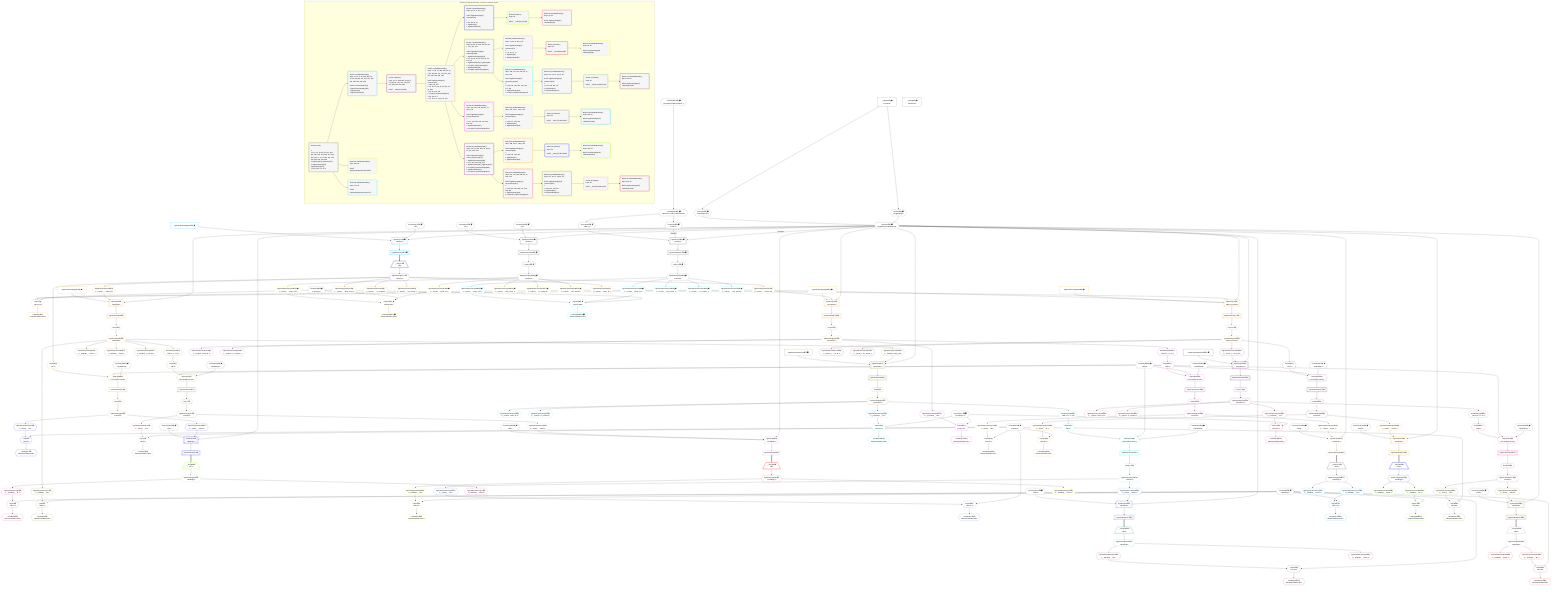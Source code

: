 %%{init: {'themeVariables': { 'fontSize': '12px'}}}%%
graph TD
    classDef path fill:#eee,stroke:#000,color:#000
    classDef plan fill:#fff,stroke-width:1px,color:#000
    classDef itemplan fill:#fff,stroke-width:2px,color:#000
    classDef unbatchedplan fill:#dff,stroke-width:1px,color:#000
    classDef sideeffectplan fill:#fcc,stroke-width:2px,color:#000
    classDef bucket fill:#f6f6f6,color:#000,stroke-width:2px,text-align:left


    %% plan dependencies
    Connection12{{"Connection[12∈0] ➊<br />ᐸ8ᐳ"}}:::plan
    Connection44{{"Connection[44∈0] ➊<br />ᐸ40ᐳ"}}:::plan
    Connection84{{"Connection[84∈0] ➊<br />ᐸ80ᐳ"}}:::plan
    Connection124{{"Connection[124∈0] ➊<br />ᐸ120ᐳ"}}:::plan
    Connection163{{"Connection[163∈0] ➊<br />ᐸ159ᐳ"}}:::plan
    Connection199{{"Connection[199∈0] ➊<br />ᐸ195ᐳ"}}:::plan
    Connection238{{"Connection[238∈0] ➊<br />ᐸ234ᐳ"}}:::plan
    PgSelect251[["PgSelect[251∈0] ➊<br />ᐸhousesᐳ"]]:::plan
    Object11{{"Object[11∈0] ➊<br />ᐸ{pgSettings,withPgClient}ᐳ"}}:::plan
    Constant319{{"Constant[319∈0] ➊<br />ᐸ2ᐳ"}}:::plan
    Constant320{{"Constant[320∈0] ➊<br />ᐸ3ᐳ"}}:::plan
    Object11 & Constant319 & Constant320 --> PgSelect251
    PgSelect270[["PgSelect[270∈0] ➊<br />ᐸhousesᐳ"]]:::plan
    Access266{{"Access[266∈0] ➊<br />ᐸ265.1ᐳ"}}:::plan
    Access268{{"Access[268∈0] ➊<br />ᐸ265.2ᐳ"}}:::plan
    Object11 -->|rejectNull| PgSelect270
    Access266 -->|rejectNull| PgSelect270
    Access268 --> PgSelect270
    Access9{{"Access[9∈0] ➊<br />ᐸ2.pgSettingsᐳ"}}:::plan
    Access10{{"Access[10∈0] ➊<br />ᐸ2.withPgClientᐳ"}}:::plan
    Access9 & Access10 --> Object11
    __Value2["__Value[2∈0] ➊<br />ᐸcontextᐳ"]:::plan
    __Value2 --> Access9
    __Value2 --> Access10
    First253{{"First[253∈0] ➊"}}:::plan
    PgSelectRows254[["PgSelectRows[254∈0] ➊"]]:::plan
    PgSelectRows254 --> First253
    PgSelect251 --> PgSelectRows254
    PgSelectSingle255{{"PgSelectSingle[255∈0] ➊<br />ᐸhousesᐳ"}}:::plan
    First253 --> PgSelectSingle255
    Lambda265{{"Lambda[265∈0] ➊<br />ᐸspecifier_House_base64JSONᐳ"}}:::plan
    Constant321{{"Constant[321∈0] ➊<br />ᐸ'WyJob3VzZXMiLDIsM10='ᐳ"}}:::plan
    Constant321 --> Lambda265
    Lambda265 --> Access266
    Lambda265 --> Access268
    First272{{"First[272∈0] ➊"}}:::plan
    PgSelectRows273[["PgSelectRows[273∈0] ➊"]]:::plan
    PgSelectRows273 --> First272
    PgSelect270 --> PgSelectRows273
    PgSelectSingle274{{"PgSelectSingle[274∈0] ➊<br />ᐸhousesᐳ"}}:::plan
    First272 --> PgSelectSingle274
    __Value4["__Value[4∈0] ➊<br />ᐸrootValueᐳ"]:::plan
    Constant18{{"Constant[18∈0] ➊<br />ᐸ'houses'ᐳ"}}:::plan
    Constant34{{"Constant[34∈0] ➊<br />ᐸ'streets'ᐳ"}}:::plan
    Constant50{{"Constant[50∈0] ➊<br />ᐸ'buildings'ᐳ"}}:::plan
    Constant101{{"Constant[101∈0] ➊<br />ᐸ'properties'ᐳ"}}:::plan
    Constant284{{"Constant[284∈0] ➊<br />ᐸ[HIDDEN]ᐳ"}}:::plan
    Constant285{{"Constant[285∈0] ➊<br />ᐸfalseᐳ"}}:::plan
    Constant290{{"Constant[290∈0] ➊<br />ᐸ[HIDDEN]ᐳ"}}:::plan
    Constant296{{"Constant[296∈0] ➊<br />ᐸ[HIDDEN]ᐳ"}}:::plan
    Constant302{{"Constant[302∈0] ➊<br />ᐸ[HIDDEN]ᐳ"}}:::plan
    Constant308{{"Constant[308∈0] ➊<br />ᐸ[HIDDEN]ᐳ"}}:::plan
    Constant314{{"Constant[314∈0] ➊<br />ᐸ[HIDDEN]ᐳ"}}:::plan
    PgSelect14[["PgSelect[14∈1] ➊<br />ᐸhousesᐳ"]]:::plan
    PgSelectInlineApply283["PgSelectInlineApply[283∈1] ➊"]:::plan
    Object11 & Connection12 & PgSelectInlineApply283 --> PgSelect14
    PgSelectRows15[["PgSelectRows[15∈1] ➊"]]:::plan
    PgSelect14 --> PgSelectRows15
    __Item16[/"__Item[16∈2]<br />ᐸ15ᐳ"\]:::itemplan
    PgSelectRows15 ==> __Item16
    PgSelectSingle17{{"PgSelectSingle[17∈2]<br />ᐸhousesᐳ"}}:::plan
    __Item16 --> PgSelectSingle17
    PgSelect174[["PgSelect[174∈3]<br />ᐸstreet_propertyᐳ"]]:::plan
    PgClassExpression19{{"PgClassExpression[19∈3]<br />ᐸ__houses__.”street_id”ᐳ"}}:::plan
    PgClassExpression20{{"PgClassExpression[20∈3]<br />ᐸ__houses__...operty_id”ᐳ"}}:::plan
    PgSelectInlineApply289["PgSelectInlineApply[289∈3] ➊"]:::plan
    Object11 & PgClassExpression19 & PgClassExpression20 & PgSelectInlineApply289 --> PgSelect174
    List21{{"List[21∈3]<br />ᐸ18,19,20ᐳ"}}:::plan
    Constant18 & PgClassExpression19 & PgClassExpression20 --> List21
    PgSelect55[["PgSelect[55∈3]<br />ᐸbuildingsᐳ"]]:::plan
    PgClassExpression26{{"PgClassExpression[26∈3]<br />ᐸ__houses__...ilding_id”ᐳ"}}:::plan
    PgSelectInlineApply307["PgSelectInlineApply[307∈3] ➊"]:::plan
    Object11 & PgClassExpression26 & PgSelectInlineApply307 --> PgSelect55
    PgSelect135[["PgSelect[135∈3]<br />ᐸpropertiesᐳ"]]:::plan
    PgSelectInlineApply301["PgSelectInlineApply[301∈3] ➊"]:::plan
    Object11 & PgClassExpression20 & PgSelectInlineApply301 --> PgSelect135
    Object288{{"Object[288∈3]<br />ᐸ{m,hasMore,items}ᐳ"}}:::plan
    List287{{"List[287∈3]<br />ᐸ17ᐳ"}}:::plan
    Constant284 & Constant285 & List287 --> Object288
    PgSelectSingle17 --> PgClassExpression19
    PgSelectSingle17 --> PgClassExpression20
    Lambda22{{"Lambda[22∈3]<br />ᐸbase64JSONEncodeᐳ"}}:::plan
    List21 --> Lambda22
    PgClassExpression23{{"PgClassExpression[23∈3]<br />ᐸ__houses__...ding_name”ᐳ"}}:::plan
    PgSelectSingle17 --> PgClassExpression23
    PgClassExpression24{{"PgClassExpression[24∈3]<br />ᐸ__houses__...or_number”ᐳ"}}:::plan
    PgSelectSingle17 --> PgClassExpression24
    PgClassExpression25{{"PgClassExpression[25∈3]<br />ᐸ__houses__...reet_name”ᐳ"}}:::plan
    PgSelectSingle17 --> PgClassExpression25
    PgSelectSingle17 --> PgClassExpression26
    First31{{"First[31∈3]"}}:::plan
    PgSelectRows32[["PgSelectRows[32∈3]"]]:::plan
    PgSelectRows32 --> First31
    Object288 --> PgSelectRows32
    PgSelectSingle33{{"PgSelectSingle[33∈3]<br />ᐸstreetsᐳ"}}:::plan
    First31 --> PgSelectSingle33
    First57{{"First[57∈3]"}}:::plan
    PgSelectRows58[["PgSelectRows[58∈3]"]]:::plan
    PgSelectRows58 --> First57
    PgSelect55 --> PgSelectRows58
    PgSelectSingle59{{"PgSelectSingle[59∈3]<br />ᐸbuildingsᐳ"}}:::plan
    First57 --> PgSelectSingle59
    First137{{"First[137∈3]"}}:::plan
    PgSelectRows138[["PgSelectRows[138∈3]"]]:::plan
    PgSelectRows138 --> First137
    PgSelect135 --> PgSelectRows138
    PgSelectSingle139{{"PgSelectSingle[139∈3]<br />ᐸpropertiesᐳ"}}:::plan
    First137 --> PgSelectSingle139
    First176{{"First[176∈3]"}}:::plan
    PgSelectRows177[["PgSelectRows[177∈3]"]]:::plan
    PgSelectRows177 --> First176
    PgSelect174 --> PgSelectRows177
    PgSelectSingle178{{"PgSelectSingle[178∈3]<br />ᐸstreet_propertyᐳ"}}:::plan
    First176 --> PgSelectSingle178
    PgSelectSingle17 --> List287
    PgSelect46[["PgSelect[46∈4]<br />ᐸbuildingsᐳ"]]:::plan
    PgClassExpression38{{"PgClassExpression[38∈4]<br />ᐸ__streets__.”name”ᐳ"}}:::plan
    Object11 & PgClassExpression38 & Connection44 --> PgSelect46
    List36{{"List[36∈4]<br />ᐸ34,35ᐳ"}}:::plan
    PgClassExpression35{{"PgClassExpression[35∈4]<br />ᐸ__streets__.”id”ᐳ"}}:::plan
    Constant34 & PgClassExpression35 --> List36
    PgSelectSingle33 --> PgClassExpression35
    Lambda37{{"Lambda[37∈4]<br />ᐸbase64JSONEncodeᐳ"}}:::plan
    List36 --> Lambda37
    PgSelectSingle33 --> PgClassExpression38
    PgSelectRows47[["PgSelectRows[47∈4]"]]:::plan
    PgSelect46 --> PgSelectRows47
    __Item48[/"__Item[48∈5]<br />ᐸ47ᐳ"\]:::itemplan
    PgSelectRows47 ==> __Item48
    PgSelectSingle49{{"PgSelectSingle[49∈5]<br />ᐸbuildingsᐳ"}}:::plan
    __Item48 --> PgSelectSingle49
    List52{{"List[52∈6]<br />ᐸ50,51ᐳ"}}:::plan
    PgClassExpression51{{"PgClassExpression[51∈6]<br />ᐸ__buildings__.”id”ᐳ"}}:::plan
    Constant50 & PgClassExpression51 --> List52
    PgSelectSingle49 --> PgClassExpression51
    Lambda53{{"Lambda[53∈6]<br />ᐸbase64JSONEncodeᐳ"}}:::plan
    List52 --> Lambda53
    PgClassExpression54{{"PgClassExpression[54∈6]<br />ᐸ__buildings__.”name”ᐳ"}}:::plan
    PgSelectSingle49 --> PgClassExpression54
    PgSelect96[["PgSelect[96∈7]<br />ᐸpropertiesᐳ"]]:::plan
    PgClassExpression95{{"PgClassExpression[95∈7]<br />ᐸ__building...operty_id”ᐳ"}}:::plan
    PgSelectInlineApply313["PgSelectInlineApply[313∈7] ➊"]:::plan
    Object11 & PgClassExpression95 & PgSelectInlineApply313 --> PgSelect96
    Object312{{"Object[312∈7]<br />ᐸ{m,hasMore,items}ᐳ"}}:::plan
    List311{{"List[311∈7]<br />ᐸ310ᐳ"}}:::plan
    Constant308 & Constant285 & List311 --> Object312
    List62{{"List[62∈7]<br />ᐸ50,61ᐳ"}}:::plan
    PgClassExpression61{{"PgClassExpression[61∈7]<br />ᐸ__buildings__.”id”ᐳ"}}:::plan
    Constant50 & PgClassExpression61 --> List62
    PgSelectSingle59 --> PgClassExpression61
    Lambda63{{"Lambda[63∈7]<br />ᐸbase64JSONEncodeᐳ"}}:::plan
    List62 --> Lambda63
    PgClassExpression64{{"PgClassExpression[64∈7]<br />ᐸ__buildings__.”name”ᐳ"}}:::plan
    PgSelectSingle59 --> PgClassExpression64
    PgClassExpression65{{"PgClassExpression[65∈7]<br />ᐸ__buildings__.”floors”ᐳ"}}:::plan
    PgSelectSingle59 --> PgClassExpression65
    PgClassExpression66{{"PgClassExpression[66∈7]<br />ᐸ__building...s_primary”ᐳ"}}:::plan
    PgSelectSingle59 --> PgClassExpression66
    First71{{"First[71∈7]"}}:::plan
    PgSelectRows72[["PgSelectRows[72∈7]"]]:::plan
    PgSelectRows72 --> First71
    Object312 --> PgSelectRows72
    PgSelectSingle73{{"PgSelectSingle[73∈7]<br />ᐸstreetsᐳ"}}:::plan
    First71 --> PgSelectSingle73
    PgSelectSingle59 --> PgClassExpression95
    First98{{"First[98∈7]"}}:::plan
    PgSelectRows99[["PgSelectRows[99∈7]"]]:::plan
    PgSelectRows99 --> First98
    PgSelect96 --> PgSelectRows99
    PgSelectSingle100{{"PgSelectSingle[100∈7]<br />ᐸpropertiesᐳ"}}:::plan
    First98 --> PgSelectSingle100
    RemapKeys310{{"RemapKeys[310∈7]<br />ᐸ59:{”0”:1,”1”:2}ᐳ"}}:::plan
    PgSelectSingle59 --> RemapKeys310
    RemapKeys310 --> List311
    PgSelect86[["PgSelect[86∈8]<br />ᐸbuildingsᐳ"]]:::plan
    PgClassExpression78{{"PgClassExpression[78∈8]<br />ᐸ__streets__.”name”ᐳ"}}:::plan
    Object11 & PgClassExpression78 & Connection84 --> PgSelect86
    List76{{"List[76∈8]<br />ᐸ34,75ᐳ"}}:::plan
    PgClassExpression75{{"PgClassExpression[75∈8]<br />ᐸ__streets__.”id”ᐳ"}}:::plan
    Constant34 & PgClassExpression75 --> List76
    PgSelectSingle73 --> PgClassExpression75
    Lambda77{{"Lambda[77∈8]<br />ᐸbase64JSONEncodeᐳ"}}:::plan
    List76 --> Lambda77
    PgSelectSingle73 --> PgClassExpression78
    PgSelectRows87[["PgSelectRows[87∈8]"]]:::plan
    PgSelect86 --> PgSelectRows87
    __Item88[/"__Item[88∈9]<br />ᐸ87ᐳ"\]:::itemplan
    PgSelectRows87 ==> __Item88
    PgSelectSingle89{{"PgSelectSingle[89∈9]<br />ᐸbuildingsᐳ"}}:::plan
    __Item88 --> PgSelectSingle89
    List92{{"List[92∈10]<br />ᐸ50,91ᐳ"}}:::plan
    PgClassExpression91{{"PgClassExpression[91∈10]<br />ᐸ__buildings__.”id”ᐳ"}}:::plan
    Constant50 & PgClassExpression91 --> List92
    PgSelectSingle89 --> PgClassExpression91
    Lambda93{{"Lambda[93∈10]<br />ᐸbase64JSONEncodeᐳ"}}:::plan
    List92 --> Lambda93
    PgClassExpression94{{"PgClassExpression[94∈10]<br />ᐸ__buildings__.”name”ᐳ"}}:::plan
    PgSelectSingle89 --> PgClassExpression94
    Object318{{"Object[318∈11]<br />ᐸ{m,hasMore,items}ᐳ"}}:::plan
    List317{{"List[317∈11]<br />ᐸ316ᐳ"}}:::plan
    Constant314 & Constant285 & List317 --> Object318
    List103{{"List[103∈11]<br />ᐸ101,102ᐳ"}}:::plan
    PgClassExpression102{{"PgClassExpression[102∈11]<br />ᐸ__properties__.”id”ᐳ"}}:::plan
    Constant101 & PgClassExpression102 --> List103
    PgSelectSingle100 --> PgClassExpression102
    Lambda104{{"Lambda[104∈11]<br />ᐸbase64JSONEncodeᐳ"}}:::plan
    List103 --> Lambda104
    PgClassExpression105{{"PgClassExpression[105∈11]<br />ᐸ__properti...street_id”ᐳ"}}:::plan
    PgSelectSingle100 --> PgClassExpression105
    PgClassExpression106{{"PgClassExpression[106∈11]<br />ᐸ__properti...or_number”ᐳ"}}:::plan
    PgSelectSingle100 --> PgClassExpression106
    First111{{"First[111∈11]"}}:::plan
    PgSelectRows112[["PgSelectRows[112∈11]"]]:::plan
    PgSelectRows112 --> First111
    Object318 --> PgSelectRows112
    PgSelectSingle113{{"PgSelectSingle[113∈11]<br />ᐸstreetsᐳ"}}:::plan
    First111 --> PgSelectSingle113
    RemapKeys316{{"RemapKeys[316∈11]<br />ᐸ100:{”0”:1,”1”:2}ᐳ"}}:::plan
    PgSelectSingle100 --> RemapKeys316
    RemapKeys316 --> List317
    PgSelect126[["PgSelect[126∈12]<br />ᐸbuildingsᐳ"]]:::plan
    PgClassExpression118{{"PgClassExpression[118∈12]<br />ᐸ__streets__.”name”ᐳ"}}:::plan
    Object11 & PgClassExpression118 & Connection124 --> PgSelect126
    List116{{"List[116∈12]<br />ᐸ34,115ᐳ"}}:::plan
    PgClassExpression115{{"PgClassExpression[115∈12]<br />ᐸ__streets__.”id”ᐳ"}}:::plan
    Constant34 & PgClassExpression115 --> List116
    PgSelectSingle113 --> PgClassExpression115
    Lambda117{{"Lambda[117∈12]<br />ᐸbase64JSONEncodeᐳ"}}:::plan
    List116 --> Lambda117
    PgSelectSingle113 --> PgClassExpression118
    PgSelectRows127[["PgSelectRows[127∈12]"]]:::plan
    PgSelect126 --> PgSelectRows127
    __Item128[/"__Item[128∈13]<br />ᐸ127ᐳ"\]:::itemplan
    PgSelectRows127 ==> __Item128
    PgSelectSingle129{{"PgSelectSingle[129∈13]<br />ᐸbuildingsᐳ"}}:::plan
    __Item128 --> PgSelectSingle129
    List132{{"List[132∈14]<br />ᐸ50,131ᐳ"}}:::plan
    PgClassExpression131{{"PgClassExpression[131∈14]<br />ᐸ__buildings__.”id”ᐳ"}}:::plan
    Constant50 & PgClassExpression131 --> List132
    PgSelectSingle129 --> PgClassExpression131
    Lambda133{{"Lambda[133∈14]<br />ᐸbase64JSONEncodeᐳ"}}:::plan
    List132 --> Lambda133
    PgClassExpression134{{"PgClassExpression[134∈14]<br />ᐸ__buildings__.”name”ᐳ"}}:::plan
    PgSelectSingle129 --> PgClassExpression134
    Object306{{"Object[306∈15]<br />ᐸ{m,hasMore,items}ᐳ"}}:::plan
    List305{{"List[305∈15]<br />ᐸ304ᐳ"}}:::plan
    Constant302 & Constant285 & List305 --> Object306
    List142{{"List[142∈15]<br />ᐸ101,141ᐳ"}}:::plan
    PgClassExpression141{{"PgClassExpression[141∈15]<br />ᐸ__properties__.”id”ᐳ"}}:::plan
    Constant101 & PgClassExpression141 --> List142
    PgSelectSingle139 --> PgClassExpression141
    Lambda143{{"Lambda[143∈15]<br />ᐸbase64JSONEncodeᐳ"}}:::plan
    List142 --> Lambda143
    PgClassExpression144{{"PgClassExpression[144∈15]<br />ᐸ__properti...street_id”ᐳ"}}:::plan
    PgSelectSingle139 --> PgClassExpression144
    PgClassExpression145{{"PgClassExpression[145∈15]<br />ᐸ__properti...or_number”ᐳ"}}:::plan
    PgSelectSingle139 --> PgClassExpression145
    First150{{"First[150∈15]"}}:::plan
    PgSelectRows151[["PgSelectRows[151∈15]"]]:::plan
    PgSelectRows151 --> First150
    Object306 --> PgSelectRows151
    PgSelectSingle152{{"PgSelectSingle[152∈15]<br />ᐸstreetsᐳ"}}:::plan
    First150 --> PgSelectSingle152
    RemapKeys304{{"RemapKeys[304∈15]<br />ᐸ139:{”0”:1,”1”:2}ᐳ"}}:::plan
    PgSelectSingle139 --> RemapKeys304
    RemapKeys304 --> List305
    PgSelect165[["PgSelect[165∈16]<br />ᐸbuildingsᐳ"]]:::plan
    PgClassExpression157{{"PgClassExpression[157∈16]<br />ᐸ__streets__.”name”ᐳ"}}:::plan
    Object11 & PgClassExpression157 & Connection163 --> PgSelect165
    List155{{"List[155∈16]<br />ᐸ34,154ᐳ"}}:::plan
    PgClassExpression154{{"PgClassExpression[154∈16]<br />ᐸ__streets__.”id”ᐳ"}}:::plan
    Constant34 & PgClassExpression154 --> List155
    PgSelectSingle152 --> PgClassExpression154
    Lambda156{{"Lambda[156∈16]<br />ᐸbase64JSONEncodeᐳ"}}:::plan
    List155 --> Lambda156
    PgSelectSingle152 --> PgClassExpression157
    PgSelectRows166[["PgSelectRows[166∈16]"]]:::plan
    PgSelect165 --> PgSelectRows166
    __Item167[/"__Item[167∈17]<br />ᐸ166ᐳ"\]:::itemplan
    PgSelectRows166 ==> __Item167
    PgSelectSingle168{{"PgSelectSingle[168∈17]<br />ᐸbuildingsᐳ"}}:::plan
    __Item167 --> PgSelectSingle168
    List171{{"List[171∈18]<br />ᐸ50,170ᐳ"}}:::plan
    PgClassExpression170{{"PgClassExpression[170∈18]<br />ᐸ__buildings__.”id”ᐳ"}}:::plan
    Constant50 & PgClassExpression170 --> List171
    PgSelectSingle168 --> PgClassExpression170
    Lambda172{{"Lambda[172∈18]<br />ᐸbase64JSONEncodeᐳ"}}:::plan
    List171 --> Lambda172
    PgClassExpression173{{"PgClassExpression[173∈18]<br />ᐸ__buildings__.”name”ᐳ"}}:::plan
    PgSelectSingle168 --> PgClassExpression173
    PgSelect210[["PgSelect[210∈19]<br />ᐸpropertiesᐳ"]]:::plan
    PgClassExpression180{{"PgClassExpression[180∈19]<br />ᐸ__street_p....”prop_id”ᐳ"}}:::plan
    PgSelectInlineApply295["PgSelectInlineApply[295∈19] ➊"]:::plan
    Object11 & PgClassExpression180 & PgSelectInlineApply295 --> PgSelect210
    Object294{{"Object[294∈19]<br />ᐸ{m,hasMore,items}ᐳ"}}:::plan
    List293{{"List[293∈19]<br />ᐸ178ᐳ"}}:::plan
    Constant290 & Constant285 & List293 --> Object294
    PgClassExpression179{{"PgClassExpression[179∈19]<br />ᐸ__street_p..._.”str_id”ᐳ"}}:::plan
    PgSelectSingle178 --> PgClassExpression179
    PgSelectSingle178 --> PgClassExpression180
    PgClassExpression181{{"PgClassExpression[181∈19]<br />ᐸ__street_p...ent_owner”ᐳ"}}:::plan
    PgSelectSingle178 --> PgClassExpression181
    First186{{"First[186∈19]"}}:::plan
    PgSelectRows187[["PgSelectRows[187∈19]"]]:::plan
    PgSelectRows187 --> First186
    Object294 --> PgSelectRows187
    PgSelectSingle188{{"PgSelectSingle[188∈19]<br />ᐸstreetsᐳ"}}:::plan
    First186 --> PgSelectSingle188
    First212{{"First[212∈19]"}}:::plan
    PgSelectRows213[["PgSelectRows[213∈19]"]]:::plan
    PgSelectRows213 --> First212
    PgSelect210 --> PgSelectRows213
    PgSelectSingle214{{"PgSelectSingle[214∈19]<br />ᐸpropertiesᐳ"}}:::plan
    First212 --> PgSelectSingle214
    PgSelectSingle178 --> List293
    PgSelect201[["PgSelect[201∈20]<br />ᐸbuildingsᐳ"]]:::plan
    PgClassExpression193{{"PgClassExpression[193∈20]<br />ᐸ__streets__.”name”ᐳ"}}:::plan
    Object11 & PgClassExpression193 & Connection199 --> PgSelect201
    List191{{"List[191∈20]<br />ᐸ34,190ᐳ"}}:::plan
    PgClassExpression190{{"PgClassExpression[190∈20]<br />ᐸ__streets__.”id”ᐳ"}}:::plan
    Constant34 & PgClassExpression190 --> List191
    PgSelectSingle188 --> PgClassExpression190
    Lambda192{{"Lambda[192∈20]<br />ᐸbase64JSONEncodeᐳ"}}:::plan
    List191 --> Lambda192
    PgSelectSingle188 --> PgClassExpression193
    PgSelectRows202[["PgSelectRows[202∈20]"]]:::plan
    PgSelect201 --> PgSelectRows202
    __Item203[/"__Item[203∈21]<br />ᐸ202ᐳ"\]:::itemplan
    PgSelectRows202 ==> __Item203
    PgSelectSingle204{{"PgSelectSingle[204∈21]<br />ᐸbuildingsᐳ"}}:::plan
    __Item203 --> PgSelectSingle204
    List207{{"List[207∈22]<br />ᐸ50,206ᐳ"}}:::plan
    PgClassExpression206{{"PgClassExpression[206∈22]<br />ᐸ__buildings__.”id”ᐳ"}}:::plan
    Constant50 & PgClassExpression206 --> List207
    PgSelectSingle204 --> PgClassExpression206
    Lambda208{{"Lambda[208∈22]<br />ᐸbase64JSONEncodeᐳ"}}:::plan
    List207 --> Lambda208
    PgClassExpression209{{"PgClassExpression[209∈22]<br />ᐸ__buildings__.”name”ᐳ"}}:::plan
    PgSelectSingle204 --> PgClassExpression209
    Object300{{"Object[300∈23]<br />ᐸ{m,hasMore,items}ᐳ"}}:::plan
    List299{{"List[299∈23]<br />ᐸ298ᐳ"}}:::plan
    Constant296 & Constant285 & List299 --> Object300
    List217{{"List[217∈23]<br />ᐸ101,216ᐳ"}}:::plan
    PgClassExpression216{{"PgClassExpression[216∈23]<br />ᐸ__properties__.”id”ᐳ"}}:::plan
    Constant101 & PgClassExpression216 --> List217
    PgSelectSingle214 --> PgClassExpression216
    Lambda218{{"Lambda[218∈23]<br />ᐸbase64JSONEncodeᐳ"}}:::plan
    List217 --> Lambda218
    PgClassExpression219{{"PgClassExpression[219∈23]<br />ᐸ__properti...street_id”ᐳ"}}:::plan
    PgSelectSingle214 --> PgClassExpression219
    PgClassExpression220{{"PgClassExpression[220∈23]<br />ᐸ__properti...or_number”ᐳ"}}:::plan
    PgSelectSingle214 --> PgClassExpression220
    First225{{"First[225∈23]"}}:::plan
    PgSelectRows226[["PgSelectRows[226∈23]"]]:::plan
    PgSelectRows226 --> First225
    Object300 --> PgSelectRows226
    PgSelectSingle227{{"PgSelectSingle[227∈23]<br />ᐸstreetsᐳ"}}:::plan
    First225 --> PgSelectSingle227
    RemapKeys298{{"RemapKeys[298∈23]<br />ᐸ214:{”0”:1,”1”:2}ᐳ"}}:::plan
    PgSelectSingle214 --> RemapKeys298
    RemapKeys298 --> List299
    PgSelect240[["PgSelect[240∈24]<br />ᐸbuildingsᐳ"]]:::plan
    PgClassExpression232{{"PgClassExpression[232∈24]<br />ᐸ__streets__.”name”ᐳ"}}:::plan
    Object11 & PgClassExpression232 & Connection238 --> PgSelect240
    List230{{"List[230∈24]<br />ᐸ34,229ᐳ"}}:::plan
    PgClassExpression229{{"PgClassExpression[229∈24]<br />ᐸ__streets__.”id”ᐳ"}}:::plan
    Constant34 & PgClassExpression229 --> List230
    PgSelectSingle227 --> PgClassExpression229
    Lambda231{{"Lambda[231∈24]<br />ᐸbase64JSONEncodeᐳ"}}:::plan
    List230 --> Lambda231
    PgSelectSingle227 --> PgClassExpression232
    PgSelectRows241[["PgSelectRows[241∈24]"]]:::plan
    PgSelect240 --> PgSelectRows241
    __Item242[/"__Item[242∈25]<br />ᐸ241ᐳ"\]:::itemplan
    PgSelectRows241 ==> __Item242
    PgSelectSingle243{{"PgSelectSingle[243∈25]<br />ᐸbuildingsᐳ"}}:::plan
    __Item242 --> PgSelectSingle243
    List246{{"List[246∈26]<br />ᐸ50,245ᐳ"}}:::plan
    PgClassExpression245{{"PgClassExpression[245∈26]<br />ᐸ__buildings__.”id”ᐳ"}}:::plan
    Constant50 & PgClassExpression245 --> List246
    PgSelectSingle243 --> PgClassExpression245
    Lambda247{{"Lambda[247∈26]<br />ᐸbase64JSONEncodeᐳ"}}:::plan
    List246 --> Lambda247
    PgClassExpression248{{"PgClassExpression[248∈26]<br />ᐸ__buildings__.”name”ᐳ"}}:::plan
    PgSelectSingle243 --> PgClassExpression248
    List262{{"List[262∈27] ➊<br />ᐸ18,260,261ᐳ"}}:::plan
    PgClassExpression260{{"PgClassExpression[260∈27] ➊<br />ᐸ__houses__.”street_id”ᐳ"}}:::plan
    PgClassExpression261{{"PgClassExpression[261∈27] ➊<br />ᐸ__houses__...operty_id”ᐳ"}}:::plan
    Constant18 & PgClassExpression260 & PgClassExpression261 --> List262
    PgClassExpression256{{"PgClassExpression[256∈27] ➊<br />ᐸ__houses__...ding_name”ᐳ"}}:::plan
    PgSelectSingle255 --> PgClassExpression256
    PgClassExpression257{{"PgClassExpression[257∈27] ➊<br />ᐸ__houses__...or_number”ᐳ"}}:::plan
    PgSelectSingle255 --> PgClassExpression257
    PgClassExpression258{{"PgClassExpression[258∈27] ➊<br />ᐸ__houses__...reet_name”ᐳ"}}:::plan
    PgSelectSingle255 --> PgClassExpression258
    PgSelectSingle255 --> PgClassExpression260
    PgSelectSingle255 --> PgClassExpression261
    Lambda263{{"Lambda[263∈27] ➊<br />ᐸbase64JSONEncodeᐳ"}}:::plan
    List262 --> Lambda263
    List281{{"List[281∈28] ➊<br />ᐸ18,279,280ᐳ"}}:::plan
    PgClassExpression279{{"PgClassExpression[279∈28] ➊<br />ᐸ__houses__.”street_id”ᐳ"}}:::plan
    PgClassExpression280{{"PgClassExpression[280∈28] ➊<br />ᐸ__houses__...operty_id”ᐳ"}}:::plan
    Constant18 & PgClassExpression279 & PgClassExpression280 --> List281
    PgClassExpression275{{"PgClassExpression[275∈28] ➊<br />ᐸ__houses__...ding_name”ᐳ"}}:::plan
    PgSelectSingle274 --> PgClassExpression275
    PgClassExpression276{{"PgClassExpression[276∈28] ➊<br />ᐸ__houses__...or_number”ᐳ"}}:::plan
    PgSelectSingle274 --> PgClassExpression276
    PgClassExpression277{{"PgClassExpression[277∈28] ➊<br />ᐸ__houses__...reet_name”ᐳ"}}:::plan
    PgSelectSingle274 --> PgClassExpression277
    PgSelectSingle274 --> PgClassExpression279
    PgSelectSingle274 --> PgClassExpression280
    Lambda282{{"Lambda[282∈28] ➊<br />ᐸbase64JSONEncodeᐳ"}}:::plan
    List281 --> Lambda282

    %% define steps

    subgraph "Buckets for queries/v4/smart_comment_relations.houses"
    Bucket0("Bucket 0 (root)<br /><br />1: <br />ᐳ: 6, 9, 10, 18, 34, 50, 101, 284, 285, 290, 296, 302, 308, 314, 319, 320, 321, 11, 12, 44, 84, 124, 163, 199, 238, 265, 266, 268<br />2: PgSelect[251], PgSelect[270]<br />3: PgSelectRows[254], PgSelectRows[273]<br />ᐳ: 253, 255, 272, 274"):::bucket
    classDef bucket0 stroke:#696969
    class Bucket0,__Value2,__Value4,Access9,Access10,Object11,Connection12,Constant18,Constant34,Connection44,Constant50,Connection84,Constant101,Connection124,Connection163,Connection199,Connection238,PgSelect251,First253,PgSelectRows254,PgSelectSingle255,Lambda265,Access266,Access268,PgSelect270,First272,PgSelectRows273,PgSelectSingle274,Constant284,Constant285,Constant290,Constant296,Constant302,Constant308,Constant314,Constant319,Constant320,Constant321 bucket0
    Bucket1("Bucket 1 (nullableBoundary)<br />Deps: 11, 12, 6, 18, 284, 285, 34, 44, 50, 308, 84, 101, 314, 124, 302, 163, 290, 199, 296, 238<br /><br />ROOT Connectionᐸ8ᐳ[12]<br />1: PgSelectInlineApply[283]<br />2: PgSelect[14]<br />3: PgSelectRows[15]"):::bucket
    classDef bucket1 stroke:#00bfff
    class Bucket1,PgSelect14,PgSelectRows15,PgSelectInlineApply283 bucket1
    Bucket2("Bucket 2 (listItem)<br />Deps: 18, 11, 284, 285, 34, 44, 6, 50, 308, 84, 101, 314, 124, 302, 163, 290, 199, 296, 238<br /><br />ROOT __Item{2}ᐸ15ᐳ[16]"):::bucket
    classDef bucket2 stroke:#7f007f
    class Bucket2,__Item16,PgSelectSingle17 bucket2
    Bucket3("Bucket 3 (nullableBoundary)<br />Deps: 17, 18, 11, 284, 285, 34, 44, 6, 50, 308, 84, 101, 314, 124, 302, 163, 290, 199, 296, 238<br /><br />ROOT PgSelectSingle{2}ᐸhousesᐳ[17]<br />1: 289, 301, 307<br />ᐳ: 19, 20, 23, 24, 25, 26, 287, 21, 22, 288<br />2: 32, 55, 135, 174<br />ᐳ: First[31], PgSelectSingle[33]<br />3: 58, 138, 177<br />ᐳ: 57, 59, 137, 139, 176, 178"):::bucket
    classDef bucket3 stroke:#ffa500
    class Bucket3,PgClassExpression19,PgClassExpression20,List21,Lambda22,PgClassExpression23,PgClassExpression24,PgClassExpression25,PgClassExpression26,First31,PgSelectRows32,PgSelectSingle33,PgSelect55,First57,PgSelectRows58,PgSelectSingle59,PgSelect135,First137,PgSelectRows138,PgSelectSingle139,PgSelect174,First176,PgSelectRows177,PgSelectSingle178,List287,Object288,PgSelectInlineApply289,PgSelectInlineApply301,PgSelectInlineApply307 bucket3
    Bucket4("Bucket 4 (nullableBoundary)<br />Deps: 33, 34, 11, 44, 6, 50<br /><br />ROOT PgSelectSingle{3}ᐸstreetsᐳ[33]<br />1: <br />ᐳ: 35, 38, 36, 37<br />2: PgSelect[46]<br />3: PgSelectRows[47]"):::bucket
    classDef bucket4 stroke:#0000ff
    class Bucket4,PgClassExpression35,List36,Lambda37,PgClassExpression38,PgSelect46,PgSelectRows47 bucket4
    Bucket5("Bucket 5 (listItem)<br />Deps: 50<br /><br />ROOT __Item{5}ᐸ47ᐳ[48]"):::bucket
    classDef bucket5 stroke:#7fff00
    class Bucket5,__Item48,PgSelectSingle49 bucket5
    Bucket6("Bucket 6 (nullableBoundary)<br />Deps: 49, 50<br /><br />ROOT PgSelectSingle{5}ᐸbuildingsᐳ[49]"):::bucket
    classDef bucket6 stroke:#ff1493
    class Bucket6,PgClassExpression51,List52,Lambda53,PgClassExpression54 bucket6
    Bucket7("Bucket 7 (nullableBoundary)<br />Deps: 59, 50, 11, 308, 285, 34, 84, 6, 101, 314, 124<br /><br />ROOT PgSelectSingle{3}ᐸbuildingsᐳ[59]<br />1: PgSelectInlineApply[313]<br />ᐳ: 61, 64, 65, 66, 95, 310, 62, 63, 311, 312<br />2: PgSelectRows[72], PgSelect[96]<br />ᐳ: First[71], PgSelectSingle[73]<br />3: PgSelectRows[99]<br />ᐳ: First[98], PgSelectSingle[100]"):::bucket
    classDef bucket7 stroke:#808000
    class Bucket7,PgClassExpression61,List62,Lambda63,PgClassExpression64,PgClassExpression65,PgClassExpression66,First71,PgSelectRows72,PgSelectSingle73,PgClassExpression95,PgSelect96,First98,PgSelectRows99,PgSelectSingle100,RemapKeys310,List311,Object312,PgSelectInlineApply313 bucket7
    Bucket8("Bucket 8 (nullableBoundary)<br />Deps: 73, 34, 11, 84, 6, 50<br /><br />ROOT PgSelectSingle{7}ᐸstreetsᐳ[73]<br />1: <br />ᐳ: 75, 78, 76, 77<br />2: PgSelect[86]<br />3: PgSelectRows[87]"):::bucket
    classDef bucket8 stroke:#dda0dd
    class Bucket8,PgClassExpression75,List76,Lambda77,PgClassExpression78,PgSelect86,PgSelectRows87 bucket8
    Bucket9("Bucket 9 (listItem)<br />Deps: 50<br /><br />ROOT __Item{9}ᐸ87ᐳ[88]"):::bucket
    classDef bucket9 stroke:#ff0000
    class Bucket9,__Item88,PgSelectSingle89 bucket9
    Bucket10("Bucket 10 (nullableBoundary)<br />Deps: 89, 50<br /><br />ROOT PgSelectSingle{9}ᐸbuildingsᐳ[89]"):::bucket
    classDef bucket10 stroke:#ffff00
    class Bucket10,PgClassExpression91,List92,Lambda93,PgClassExpression94 bucket10
    Bucket11("Bucket 11 (nullableBoundary)<br />Deps: 100, 101, 314, 285, 34, 11, 124, 6, 50<br /><br />ROOT PgSelectSingle{7}ᐸpropertiesᐳ[100]<br />1: <br />ᐳ: 102, 105, 106, 316, 103, 104, 317, 318<br />2: PgSelectRows[112]<br />ᐳ: First[111], PgSelectSingle[113]"):::bucket
    classDef bucket11 stroke:#00ffff
    class Bucket11,PgClassExpression102,List103,Lambda104,PgClassExpression105,PgClassExpression106,First111,PgSelectRows112,PgSelectSingle113,RemapKeys316,List317,Object318 bucket11
    Bucket12("Bucket 12 (nullableBoundary)<br />Deps: 113, 34, 11, 124, 6, 50<br /><br />ROOT PgSelectSingle{11}ᐸstreetsᐳ[113]<br />1: <br />ᐳ: 115, 118, 116, 117<br />2: PgSelect[126]<br />3: PgSelectRows[127]"):::bucket
    classDef bucket12 stroke:#4169e1
    class Bucket12,PgClassExpression115,List116,Lambda117,PgClassExpression118,PgSelect126,PgSelectRows127 bucket12
    Bucket13("Bucket 13 (listItem)<br />Deps: 50<br /><br />ROOT __Item{13}ᐸ127ᐳ[128]"):::bucket
    classDef bucket13 stroke:#3cb371
    class Bucket13,__Item128,PgSelectSingle129 bucket13
    Bucket14("Bucket 14 (nullableBoundary)<br />Deps: 129, 50<br /><br />ROOT PgSelectSingle{13}ᐸbuildingsᐳ[129]"):::bucket
    classDef bucket14 stroke:#a52a2a
    class Bucket14,PgClassExpression131,List132,Lambda133,PgClassExpression134 bucket14
    Bucket15("Bucket 15 (nullableBoundary)<br />Deps: 139, 101, 302, 285, 34, 11, 163, 6, 50<br /><br />ROOT PgSelectSingle{3}ᐸpropertiesᐳ[139]<br />1: <br />ᐳ: 141, 144, 145, 304, 142, 143, 305, 306<br />2: PgSelectRows[151]<br />ᐳ: First[150], PgSelectSingle[152]"):::bucket
    classDef bucket15 stroke:#ff00ff
    class Bucket15,PgClassExpression141,List142,Lambda143,PgClassExpression144,PgClassExpression145,First150,PgSelectRows151,PgSelectSingle152,RemapKeys304,List305,Object306 bucket15
    Bucket16("Bucket 16 (nullableBoundary)<br />Deps: 152, 34, 11, 163, 6, 50<br /><br />ROOT PgSelectSingle{15}ᐸstreetsᐳ[152]<br />1: <br />ᐳ: 154, 157, 155, 156<br />2: PgSelect[165]<br />3: PgSelectRows[166]"):::bucket
    classDef bucket16 stroke:#f5deb3
    class Bucket16,PgClassExpression154,List155,Lambda156,PgClassExpression157,PgSelect165,PgSelectRows166 bucket16
    Bucket17("Bucket 17 (listItem)<br />Deps: 50<br /><br />ROOT __Item{17}ᐸ166ᐳ[167]"):::bucket
    classDef bucket17 stroke:#696969
    class Bucket17,__Item167,PgSelectSingle168 bucket17
    Bucket18("Bucket 18 (nullableBoundary)<br />Deps: 168, 50<br /><br />ROOT PgSelectSingle{17}ᐸbuildingsᐳ[168]"):::bucket
    classDef bucket18 stroke:#00bfff
    class Bucket18,PgClassExpression170,List171,Lambda172,PgClassExpression173 bucket18
    Bucket19("Bucket 19 (nullableBoundary)<br />Deps: 178, 11, 290, 285, 34, 199, 6, 50, 101, 296, 238<br /><br />ROOT PgSelectSingle{3}ᐸstreet_propertyᐳ[178]<br />1: PgSelectInlineApply[295]<br />ᐳ: 179, 180, 181, 293, 294<br />2: PgSelectRows[187], PgSelect[210]<br />ᐳ: First[186], PgSelectSingle[188]<br />3: PgSelectRows[213]<br />ᐳ: First[212], PgSelectSingle[214]"):::bucket
    classDef bucket19 stroke:#7f007f
    class Bucket19,PgClassExpression179,PgClassExpression180,PgClassExpression181,First186,PgSelectRows187,PgSelectSingle188,PgSelect210,First212,PgSelectRows213,PgSelectSingle214,List293,Object294,PgSelectInlineApply295 bucket19
    Bucket20("Bucket 20 (nullableBoundary)<br />Deps: 188, 34, 11, 199, 6, 50<br /><br />ROOT PgSelectSingle{19}ᐸstreetsᐳ[188]<br />1: <br />ᐳ: 190, 193, 191, 192<br />2: PgSelect[201]<br />3: PgSelectRows[202]"):::bucket
    classDef bucket20 stroke:#ffa500
    class Bucket20,PgClassExpression190,List191,Lambda192,PgClassExpression193,PgSelect201,PgSelectRows202 bucket20
    Bucket21("Bucket 21 (listItem)<br />Deps: 50<br /><br />ROOT __Item{21}ᐸ202ᐳ[203]"):::bucket
    classDef bucket21 stroke:#0000ff
    class Bucket21,__Item203,PgSelectSingle204 bucket21
    Bucket22("Bucket 22 (nullableBoundary)<br />Deps: 204, 50<br /><br />ROOT PgSelectSingle{21}ᐸbuildingsᐳ[204]"):::bucket
    classDef bucket22 stroke:#7fff00
    class Bucket22,PgClassExpression206,List207,Lambda208,PgClassExpression209 bucket22
    Bucket23("Bucket 23 (nullableBoundary)<br />Deps: 214, 101, 296, 285, 34, 11, 238, 6, 50<br /><br />ROOT PgSelectSingle{19}ᐸpropertiesᐳ[214]<br />1: <br />ᐳ: 216, 219, 220, 298, 217, 218, 299, 300<br />2: PgSelectRows[226]<br />ᐳ: First[225], PgSelectSingle[227]"):::bucket
    classDef bucket23 stroke:#ff1493
    class Bucket23,PgClassExpression216,List217,Lambda218,PgClassExpression219,PgClassExpression220,First225,PgSelectRows226,PgSelectSingle227,RemapKeys298,List299,Object300 bucket23
    Bucket24("Bucket 24 (nullableBoundary)<br />Deps: 227, 34, 11, 238, 6, 50<br /><br />ROOT PgSelectSingle{23}ᐸstreetsᐳ[227]<br />1: <br />ᐳ: 229, 232, 230, 231<br />2: PgSelect[240]<br />3: PgSelectRows[241]"):::bucket
    classDef bucket24 stroke:#808000
    class Bucket24,PgClassExpression229,List230,Lambda231,PgClassExpression232,PgSelect240,PgSelectRows241 bucket24
    Bucket25("Bucket 25 (listItem)<br />Deps: 50<br /><br />ROOT __Item{25}ᐸ241ᐳ[242]"):::bucket
    classDef bucket25 stroke:#dda0dd
    class Bucket25,__Item242,PgSelectSingle243 bucket25
    Bucket26("Bucket 26 (nullableBoundary)<br />Deps: 243, 50<br /><br />ROOT PgSelectSingle{25}ᐸbuildingsᐳ[243]"):::bucket
    classDef bucket26 stroke:#ff0000
    class Bucket26,PgClassExpression245,List246,Lambda247,PgClassExpression248 bucket26
    Bucket27("Bucket 27 (nullableBoundary)<br />Deps: 255, 18<br /><br />ROOT PgSelectSingleᐸhousesᐳ[255]"):::bucket
    classDef bucket27 stroke:#ffff00
    class Bucket27,PgClassExpression256,PgClassExpression257,PgClassExpression258,PgClassExpression260,PgClassExpression261,List262,Lambda263 bucket27
    Bucket28("Bucket 28 (nullableBoundary)<br />Deps: 274, 18<br /><br />ROOT PgSelectSingleᐸhousesᐳ[274]"):::bucket
    classDef bucket28 stroke:#00ffff
    class Bucket28,PgClassExpression275,PgClassExpression276,PgClassExpression277,PgClassExpression279,PgClassExpression280,List281,Lambda282 bucket28
    Bucket0 --> Bucket1 & Bucket27 & Bucket28
    Bucket1 --> Bucket2
    Bucket2 --> Bucket3
    Bucket3 --> Bucket4 & Bucket7 & Bucket15 & Bucket19
    Bucket4 --> Bucket5
    Bucket5 --> Bucket6
    Bucket7 --> Bucket8 & Bucket11
    Bucket8 --> Bucket9
    Bucket9 --> Bucket10
    Bucket11 --> Bucket12
    Bucket12 --> Bucket13
    Bucket13 --> Bucket14
    Bucket15 --> Bucket16
    Bucket16 --> Bucket17
    Bucket17 --> Bucket18
    Bucket19 --> Bucket20 & Bucket23
    Bucket20 --> Bucket21
    Bucket21 --> Bucket22
    Bucket23 --> Bucket24
    Bucket24 --> Bucket25
    Bucket25 --> Bucket26
    end
